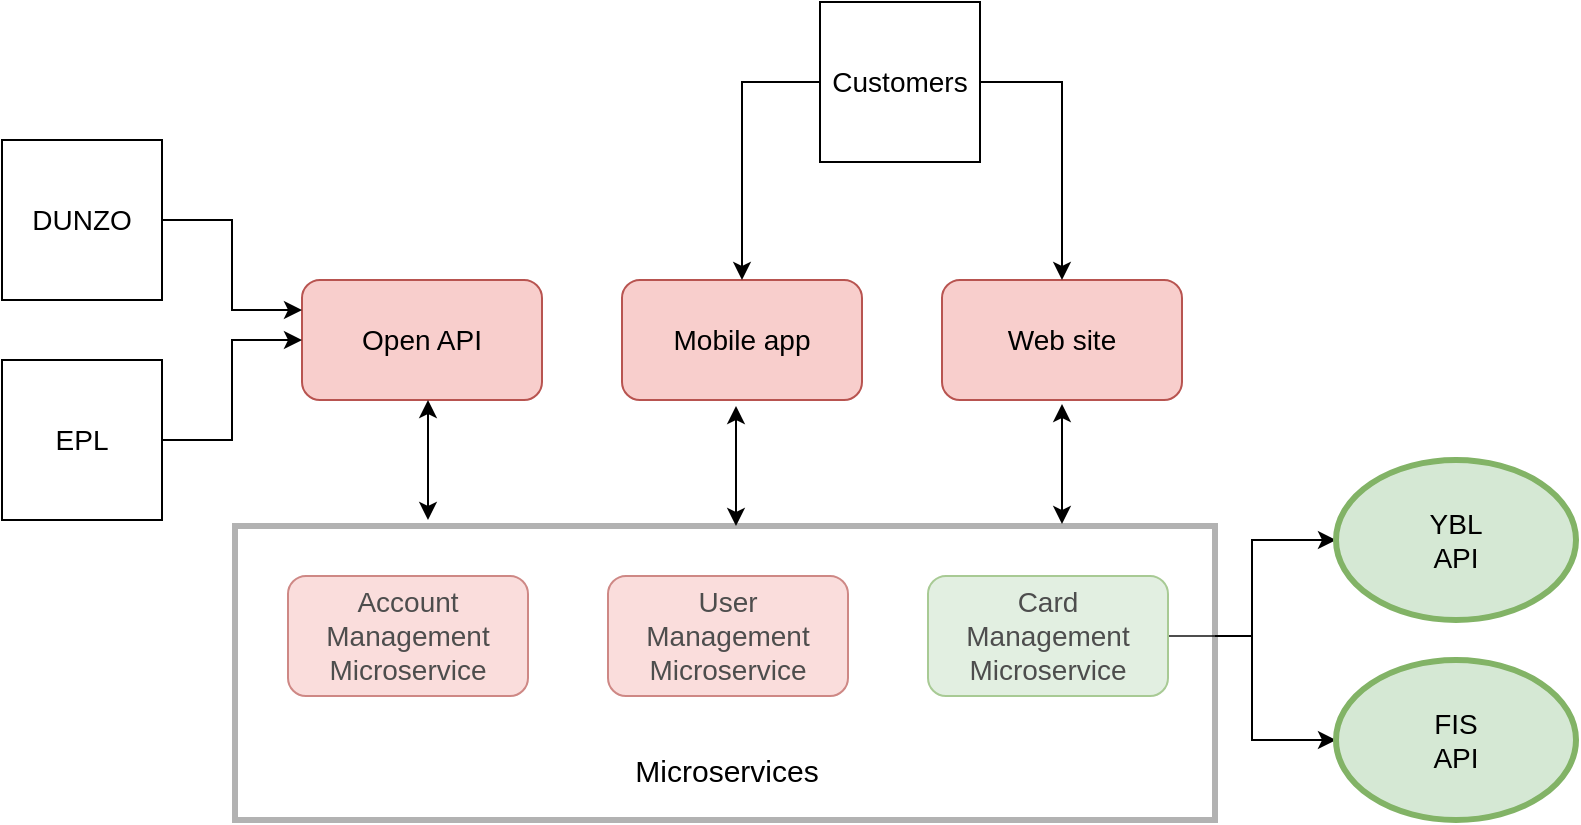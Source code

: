 <mxfile version="15.5.2" type="github">
  <diagram id="MGFQfvadrxJmqpO3Y-AG" name="Page-1">
    <mxGraphModel dx="1038" dy="556" grid="1" gridSize="10" guides="1" tooltips="1" connect="1" arrows="1" fold="1" page="1" pageScale="1" pageWidth="850" pageHeight="1100" math="0" shadow="0">
      <root>
        <mxCell id="0" />
        <mxCell id="1" parent="0" />
        <mxCell id="RUYIutBtWL2SyRl9xqsH-1" value="&lt;font style=&quot;font-size: 14px&quot;&gt;Open API&lt;/font&gt;" style="rounded=1;whiteSpace=wrap;html=1;fillColor=#f8cecc;strokeColor=#b85450;" vertex="1" parent="1">
          <mxGeometry x="190" y="160" width="120" height="60" as="geometry" />
        </mxCell>
        <mxCell id="RUYIutBtWL2SyRl9xqsH-2" value="&lt;font style=&quot;font-size: 14px&quot;&gt;Account Management Microservice&lt;/font&gt;" style="rounded=1;whiteSpace=wrap;html=1;glass=0;fillColor=#f8cecc;strokeColor=#b85450;" vertex="1" parent="1">
          <mxGeometry x="183" y="308" width="120" height="60" as="geometry" />
        </mxCell>
        <mxCell id="RUYIutBtWL2SyRl9xqsH-3" value="&lt;font style=&quot;font-size: 14px&quot;&gt;Mobile app&lt;/font&gt;" style="rounded=1;whiteSpace=wrap;html=1;fillColor=#f8cecc;strokeColor=#b85450;" vertex="1" parent="1">
          <mxGeometry x="350" y="160" width="120" height="60" as="geometry" />
        </mxCell>
        <mxCell id="RUYIutBtWL2SyRl9xqsH-4" value="&lt;font style=&quot;font-size: 14px&quot;&gt;User &lt;br&gt;Management Microservice&lt;/font&gt;" style="rounded=1;whiteSpace=wrap;html=1;glass=0;fillColor=#f8cecc;strokeColor=#b85450;" vertex="1" parent="1">
          <mxGeometry x="343" y="308" width="120" height="60" as="geometry" />
        </mxCell>
        <mxCell id="RUYIutBtWL2SyRl9xqsH-5" value="&lt;font style=&quot;font-size: 14px&quot;&gt;Web site&lt;/font&gt;" style="rounded=1;whiteSpace=wrap;html=1;fillColor=#f8cecc;strokeColor=#b85450;" vertex="1" parent="1">
          <mxGeometry x="510" y="160" width="120" height="60" as="geometry" />
        </mxCell>
        <mxCell id="RUYIutBtWL2SyRl9xqsH-30" style="edgeStyle=orthogonalEdgeStyle;rounded=0;orthogonalLoop=1;jettySize=auto;html=1;exitX=1;exitY=0.5;exitDx=0;exitDy=0;entryX=0;entryY=0.5;entryDx=0;entryDy=0;fontSize=14;" edge="1" parent="1" source="RUYIutBtWL2SyRl9xqsH-6" target="RUYIutBtWL2SyRl9xqsH-28">
          <mxGeometry relative="1" as="geometry" />
        </mxCell>
        <mxCell id="RUYIutBtWL2SyRl9xqsH-31" style="edgeStyle=orthogonalEdgeStyle;rounded=0;orthogonalLoop=1;jettySize=auto;html=1;exitX=1;exitY=0.5;exitDx=0;exitDy=0;entryX=0;entryY=0.5;entryDx=0;entryDy=0;fontSize=14;" edge="1" parent="1" source="RUYIutBtWL2SyRl9xqsH-6" target="RUYIutBtWL2SyRl9xqsH-29">
          <mxGeometry relative="1" as="geometry" />
        </mxCell>
        <mxCell id="RUYIutBtWL2SyRl9xqsH-6" value="&lt;font style=&quot;font-size: 14px&quot;&gt;Card&lt;br&gt;Management Microservice&lt;/font&gt;" style="rounded=1;whiteSpace=wrap;html=1;glass=0;fillColor=#d5e8d4;strokeColor=#82b366;" vertex="1" parent="1">
          <mxGeometry x="503" y="308" width="120" height="60" as="geometry" />
        </mxCell>
        <mxCell id="RUYIutBtWL2SyRl9xqsH-11" style="edgeStyle=orthogonalEdgeStyle;rounded=0;orthogonalLoop=1;jettySize=auto;html=1;exitX=1;exitY=0.5;exitDx=0;exitDy=0;entryX=0;entryY=0.25;entryDx=0;entryDy=0;" edge="1" parent="1" source="RUYIutBtWL2SyRl9xqsH-7" target="RUYIutBtWL2SyRl9xqsH-1">
          <mxGeometry relative="1" as="geometry" />
        </mxCell>
        <mxCell id="RUYIutBtWL2SyRl9xqsH-7" value="&lt;font style=&quot;font-size: 14px&quot;&gt;DUNZO&lt;/font&gt;" style="whiteSpace=wrap;html=1;aspect=fixed;" vertex="1" parent="1">
          <mxGeometry x="40" y="90" width="80" height="80" as="geometry" />
        </mxCell>
        <mxCell id="RUYIutBtWL2SyRl9xqsH-10" style="edgeStyle=orthogonalEdgeStyle;rounded=0;orthogonalLoop=1;jettySize=auto;html=1;exitX=1;exitY=0.5;exitDx=0;exitDy=0;entryX=0;entryY=0.5;entryDx=0;entryDy=0;" edge="1" parent="1" source="RUYIutBtWL2SyRl9xqsH-8" target="RUYIutBtWL2SyRl9xqsH-1">
          <mxGeometry relative="1" as="geometry">
            <mxPoint x="180" y="200" as="targetPoint" />
          </mxGeometry>
        </mxCell>
        <mxCell id="RUYIutBtWL2SyRl9xqsH-8" value="&lt;font style=&quot;font-size: 14px&quot;&gt;EPL&lt;/font&gt;" style="whiteSpace=wrap;html=1;aspect=fixed;" vertex="1" parent="1">
          <mxGeometry x="40" y="200" width="80" height="80" as="geometry" />
        </mxCell>
        <mxCell id="RUYIutBtWL2SyRl9xqsH-17" style="edgeStyle=orthogonalEdgeStyle;rounded=0;orthogonalLoop=1;jettySize=auto;html=1;exitX=1;exitY=0.5;exitDx=0;exitDy=0;entryX=0.5;entryY=0;entryDx=0;entryDy=0;" edge="1" parent="1" source="RUYIutBtWL2SyRl9xqsH-15" target="RUYIutBtWL2SyRl9xqsH-5">
          <mxGeometry relative="1" as="geometry" />
        </mxCell>
        <mxCell id="RUYIutBtWL2SyRl9xqsH-18" style="edgeStyle=orthogonalEdgeStyle;rounded=0;orthogonalLoop=1;jettySize=auto;html=1;exitX=0;exitY=0.5;exitDx=0;exitDy=0;" edge="1" parent="1" source="RUYIutBtWL2SyRl9xqsH-15" target="RUYIutBtWL2SyRl9xqsH-3">
          <mxGeometry relative="1" as="geometry" />
        </mxCell>
        <mxCell id="RUYIutBtWL2SyRl9xqsH-15" value="&lt;font style=&quot;font-size: 14px&quot;&gt;Customers&lt;/font&gt;" style="whiteSpace=wrap;html=1;aspect=fixed;" vertex="1" parent="1">
          <mxGeometry x="449" y="21" width="80" height="80" as="geometry" />
        </mxCell>
        <mxCell id="RUYIutBtWL2SyRl9xqsH-19" value="" style="rounded=0;whiteSpace=wrap;html=1;opacity=30;strokeWidth=3;" vertex="1" parent="1">
          <mxGeometry x="156.5" y="283" width="490" height="147" as="geometry" />
        </mxCell>
        <mxCell id="RUYIutBtWL2SyRl9xqsH-24" value="&lt;font style=&quot;font-size: 15px&quot;&gt;Microservices&lt;/font&gt;" style="text;html=1;strokeColor=none;fillColor=none;align=center;verticalAlign=middle;whiteSpace=wrap;rounded=0;glass=0;opacity=30;" vertex="1" parent="1">
          <mxGeometry x="356" y="390" width="93" height="30" as="geometry" />
        </mxCell>
        <mxCell id="RUYIutBtWL2SyRl9xqsH-25" value="" style="endArrow=classic;startArrow=classic;html=1;rounded=0;" edge="1" parent="1">
          <mxGeometry width="50" height="50" relative="1" as="geometry">
            <mxPoint x="253" y="280" as="sourcePoint" />
            <mxPoint x="253" y="220" as="targetPoint" />
          </mxGeometry>
        </mxCell>
        <mxCell id="RUYIutBtWL2SyRl9xqsH-26" value="" style="endArrow=classic;startArrow=classic;html=1;rounded=0;" edge="1" parent="1">
          <mxGeometry width="50" height="50" relative="1" as="geometry">
            <mxPoint x="407" y="283" as="sourcePoint" />
            <mxPoint x="407" y="223" as="targetPoint" />
          </mxGeometry>
        </mxCell>
        <mxCell id="RUYIutBtWL2SyRl9xqsH-27" value="" style="endArrow=classic;startArrow=classic;html=1;rounded=0;" edge="1" parent="1">
          <mxGeometry width="50" height="50" relative="1" as="geometry">
            <mxPoint x="570" y="282" as="sourcePoint" />
            <mxPoint x="570" y="222" as="targetPoint" />
          </mxGeometry>
        </mxCell>
        <mxCell id="RUYIutBtWL2SyRl9xqsH-28" value="YBL&lt;br&gt;API" style="ellipse;whiteSpace=wrap;html=1;glass=0;fontSize=14;strokeWidth=3;fillColor=#d5e8d4;strokeColor=#82b366;" vertex="1" parent="1">
          <mxGeometry x="707" y="250" width="120" height="80" as="geometry" />
        </mxCell>
        <mxCell id="RUYIutBtWL2SyRl9xqsH-29" value="FIS&lt;br&gt;API" style="ellipse;whiteSpace=wrap;html=1;glass=0;fontSize=14;strokeWidth=3;fillColor=#d5e8d4;strokeColor=#82b366;" vertex="1" parent="1">
          <mxGeometry x="707" y="350" width="120" height="80" as="geometry" />
        </mxCell>
      </root>
    </mxGraphModel>
  </diagram>
</mxfile>
